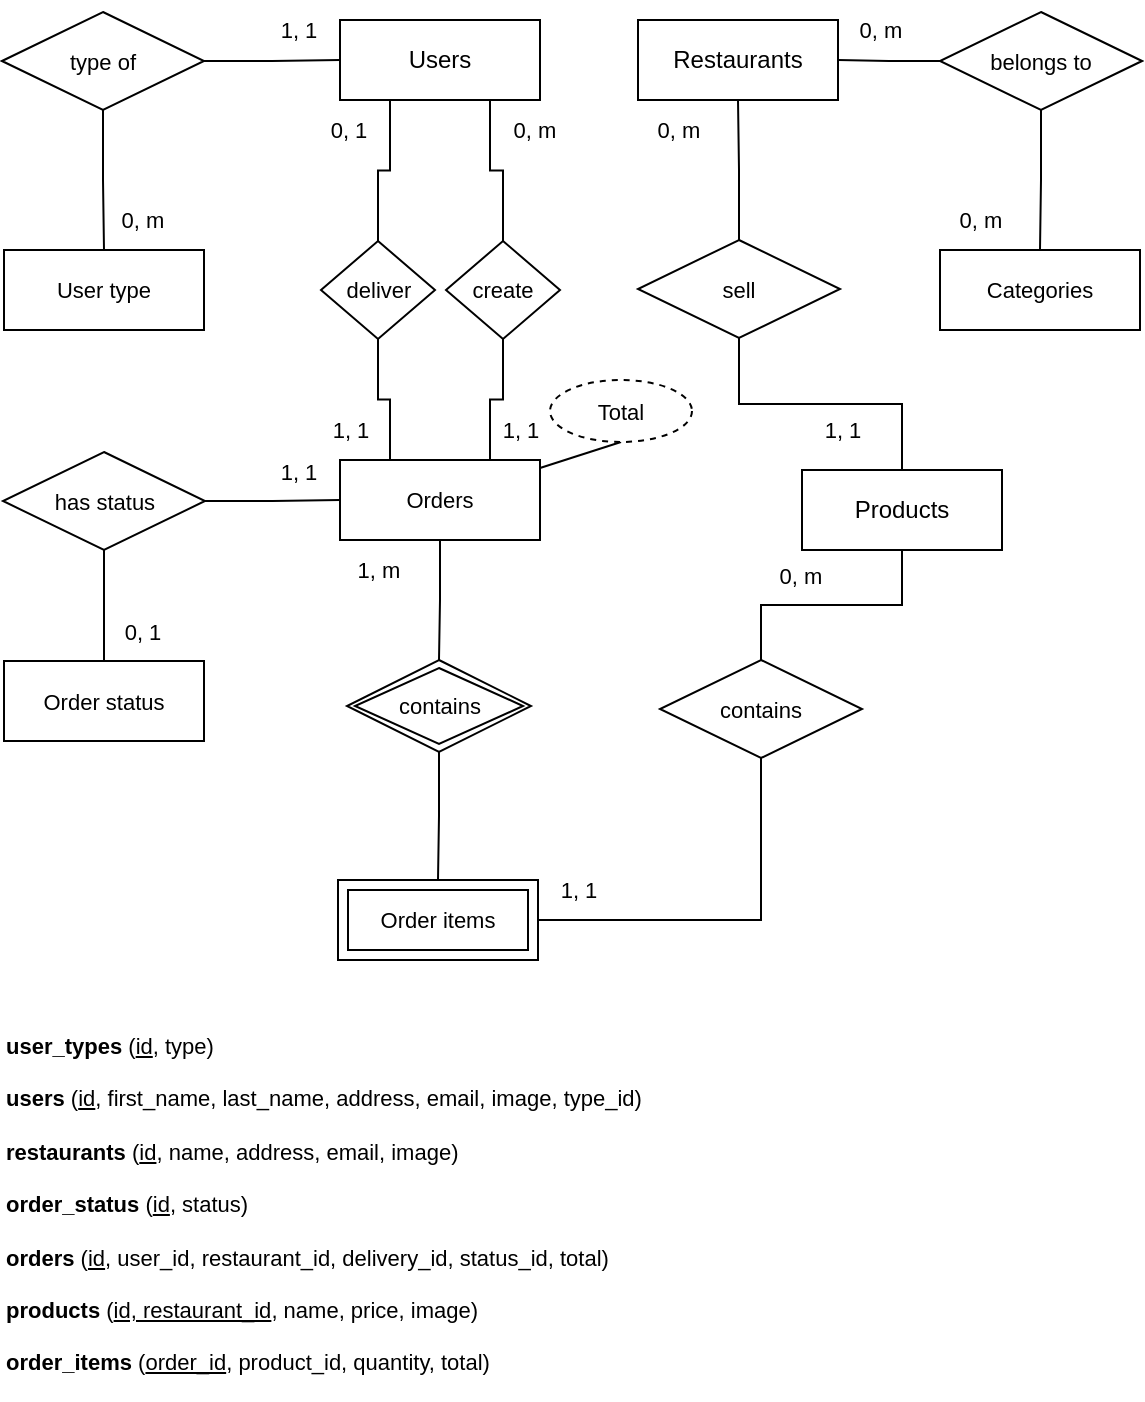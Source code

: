 <mxfile version="24.6.1" type="device">
  <diagram id="R2lEEEUBdFMjLlhIrx00" name="Page-1">
    <mxGraphModel dx="658" dy="501" grid="1" gridSize="10" guides="1" tooltips="1" connect="1" arrows="1" fold="1" page="1" pageScale="1" pageWidth="850" pageHeight="1100" math="0" shadow="0" extFonts="Permanent Marker^https://fonts.googleapis.com/css?family=Permanent+Marker">
      <root>
        <mxCell id="0" />
        <mxCell id="1" parent="0" />
        <mxCell id="Yes6S0NPDf8ja0InqqHs-1" value="Restaurants" style="whiteSpace=wrap;html=1;align=center;" vertex="1" parent="1">
          <mxGeometry x="469" y="360" width="100" height="40" as="geometry" />
        </mxCell>
        <mxCell id="Yes6S0NPDf8ja0InqqHs-3" value="Users" style="whiteSpace=wrap;html=1;align=center;" vertex="1" parent="1">
          <mxGeometry x="320" y="360" width="100" height="40" as="geometry" />
        </mxCell>
        <mxCell id="Yes6S0NPDf8ja0InqqHs-18" value="Products" style="whiteSpace=wrap;html=1;align=center;" vertex="1" parent="1">
          <mxGeometry x="551" y="585" width="100" height="40" as="geometry" />
        </mxCell>
        <mxCell id="Yes6S0NPDf8ja0InqqHs-20" style="edgeStyle=orthogonalEdgeStyle;rounded=0;orthogonalLoop=1;jettySize=auto;html=1;entryX=0.5;entryY=1;entryDx=0;entryDy=0;endArrow=none;endFill=0;" edge="1" parent="1" source="Yes6S0NPDf8ja0InqqHs-19" target="Yes6S0NPDf8ja0InqqHs-1">
          <mxGeometry relative="1" as="geometry" />
        </mxCell>
        <mxCell id="Yes6S0NPDf8ja0InqqHs-21" style="edgeStyle=orthogonalEdgeStyle;shape=connector;rounded=0;orthogonalLoop=1;jettySize=auto;html=1;entryX=0.5;entryY=0;entryDx=0;entryDy=0;strokeColor=default;align=center;verticalAlign=middle;fontFamily=Helvetica;fontSize=11;fontColor=default;labelBackgroundColor=default;endArrow=none;endFill=0;" edge="1" parent="1" source="Yes6S0NPDf8ja0InqqHs-19" target="Yes6S0NPDf8ja0InqqHs-18">
          <mxGeometry relative="1" as="geometry" />
        </mxCell>
        <mxCell id="Yes6S0NPDf8ja0InqqHs-19" value="sell" style="shape=rhombus;perimeter=rhombusPerimeter;whiteSpace=wrap;html=1;align=center;fontFamily=Helvetica;fontSize=11;fontColor=default;labelBackgroundColor=default;" vertex="1" parent="1">
          <mxGeometry x="469" y="470" width="101" height="49" as="geometry" />
        </mxCell>
        <mxCell id="Yes6S0NPDf8ja0InqqHs-25" style="edgeStyle=orthogonalEdgeStyle;shape=connector;rounded=0;orthogonalLoop=1;jettySize=auto;html=1;entryX=0.5;entryY=1;entryDx=0;entryDy=0;strokeColor=default;align=center;verticalAlign=middle;fontFamily=Helvetica;fontSize=11;fontColor=default;labelBackgroundColor=default;endArrow=none;endFill=0;exitX=0.75;exitY=0;exitDx=0;exitDy=0;" edge="1" parent="1" source="Yes6S0NPDf8ja0InqqHs-22" target="Yes6S0NPDf8ja0InqqHs-23">
          <mxGeometry relative="1" as="geometry" />
        </mxCell>
        <mxCell id="Yes6S0NPDf8ja0InqqHs-28" style="edgeStyle=orthogonalEdgeStyle;shape=connector;rounded=0;orthogonalLoop=1;jettySize=auto;html=1;entryX=0.5;entryY=0;entryDx=0;entryDy=0;strokeColor=default;align=center;verticalAlign=middle;fontFamily=Helvetica;fontSize=11;fontColor=default;labelBackgroundColor=default;endArrow=none;endFill=0;" edge="1" parent="1" source="Yes6S0NPDf8ja0InqqHs-22" target="Yes6S0NPDf8ja0InqqHs-26">
          <mxGeometry relative="1" as="geometry" />
        </mxCell>
        <mxCell id="Yes6S0NPDf8ja0InqqHs-35" style="shape=connector;rounded=0;orthogonalLoop=1;jettySize=auto;html=1;entryX=0.5;entryY=1;entryDx=0;entryDy=0;strokeColor=default;align=center;verticalAlign=middle;fontFamily=Helvetica;fontSize=11;fontColor=default;labelBackgroundColor=default;endArrow=none;endFill=0;" edge="1" parent="1" source="Yes6S0NPDf8ja0InqqHs-22" target="Yes6S0NPDf8ja0InqqHs-34">
          <mxGeometry relative="1" as="geometry" />
        </mxCell>
        <mxCell id="Yes6S0NPDf8ja0InqqHs-22" value="Orders" style="whiteSpace=wrap;html=1;align=center;fontFamily=Helvetica;fontSize=11;fontColor=default;labelBackgroundColor=default;" vertex="1" parent="1">
          <mxGeometry x="320" y="580" width="100" height="40" as="geometry" />
        </mxCell>
        <mxCell id="Yes6S0NPDf8ja0InqqHs-24" style="edgeStyle=orthogonalEdgeStyle;shape=connector;rounded=0;orthogonalLoop=1;jettySize=auto;html=1;entryX=0.75;entryY=1;entryDx=0;entryDy=0;strokeColor=default;align=center;verticalAlign=middle;fontFamily=Helvetica;fontSize=11;fontColor=default;labelBackgroundColor=default;endArrow=none;endFill=0;" edge="1" parent="1" source="Yes6S0NPDf8ja0InqqHs-23" target="Yes6S0NPDf8ja0InqqHs-3">
          <mxGeometry relative="1" as="geometry" />
        </mxCell>
        <mxCell id="Yes6S0NPDf8ja0InqqHs-23" value="create" style="shape=rhombus;perimeter=rhombusPerimeter;whiteSpace=wrap;html=1;align=center;fontFamily=Helvetica;fontSize=11;fontColor=default;labelBackgroundColor=default;" vertex="1" parent="1">
          <mxGeometry x="373" y="470.5" width="57" height="49" as="geometry" />
        </mxCell>
        <mxCell id="Yes6S0NPDf8ja0InqqHs-29" style="edgeStyle=orthogonalEdgeStyle;shape=connector;rounded=0;orthogonalLoop=1;jettySize=auto;html=1;entryX=0.5;entryY=0;entryDx=0;entryDy=0;strokeColor=default;align=center;verticalAlign=middle;fontFamily=Helvetica;fontSize=11;fontColor=default;labelBackgroundColor=default;endArrow=none;endFill=0;" edge="1" parent="1" source="Yes6S0NPDf8ja0InqqHs-26" target="Yes6S0NPDf8ja0InqqHs-30">
          <mxGeometry relative="1" as="geometry">
            <mxPoint x="370" y="800" as="targetPoint" />
          </mxGeometry>
        </mxCell>
        <mxCell id="Yes6S0NPDf8ja0InqqHs-26" value="contains" style="shape=rhombus;double=1;perimeter=rhombusPerimeter;whiteSpace=wrap;html=1;align=center;fontFamily=Helvetica;fontSize=11;fontColor=default;labelBackgroundColor=default;" vertex="1" parent="1">
          <mxGeometry x="323.5" y="680" width="92" height="46" as="geometry" />
        </mxCell>
        <mxCell id="Yes6S0NPDf8ja0InqqHs-30" value="Order items" style="shape=ext;margin=3;double=1;whiteSpace=wrap;html=1;align=center;fontFamily=Helvetica;fontSize=11;fontColor=default;labelBackgroundColor=default;" vertex="1" parent="1">
          <mxGeometry x="319" y="790" width="100" height="40" as="geometry" />
        </mxCell>
        <mxCell id="Yes6S0NPDf8ja0InqqHs-32" style="edgeStyle=orthogonalEdgeStyle;shape=connector;rounded=0;orthogonalLoop=1;jettySize=auto;html=1;entryX=0.5;entryY=1;entryDx=0;entryDy=0;strokeColor=default;align=center;verticalAlign=middle;fontFamily=Helvetica;fontSize=11;fontColor=default;labelBackgroundColor=default;endArrow=none;endFill=0;exitX=0.5;exitY=0;exitDx=0;exitDy=0;" edge="1" parent="1" source="Yes6S0NPDf8ja0InqqHs-31" target="Yes6S0NPDf8ja0InqqHs-18">
          <mxGeometry relative="1" as="geometry" />
        </mxCell>
        <mxCell id="Yes6S0NPDf8ja0InqqHs-33" style="edgeStyle=orthogonalEdgeStyle;shape=connector;rounded=0;orthogonalLoop=1;jettySize=auto;html=1;entryX=1;entryY=0.5;entryDx=0;entryDy=0;strokeColor=default;align=center;verticalAlign=middle;fontFamily=Helvetica;fontSize=11;fontColor=default;labelBackgroundColor=default;endArrow=none;endFill=0;exitX=0.5;exitY=1;exitDx=0;exitDy=0;" edge="1" parent="1" source="Yes6S0NPDf8ja0InqqHs-31" target="Yes6S0NPDf8ja0InqqHs-30">
          <mxGeometry relative="1" as="geometry" />
        </mxCell>
        <mxCell id="Yes6S0NPDf8ja0InqqHs-31" value="contains" style="shape=rhombus;perimeter=rhombusPerimeter;whiteSpace=wrap;html=1;align=center;fontFamily=Helvetica;fontSize=11;fontColor=default;labelBackgroundColor=default;" vertex="1" parent="1">
          <mxGeometry x="480" y="680" width="101" height="49" as="geometry" />
        </mxCell>
        <mxCell id="Yes6S0NPDf8ja0InqqHs-34" value="Total" style="ellipse;whiteSpace=wrap;html=1;align=center;dashed=1;fontFamily=Helvetica;fontSize=11;fontColor=default;labelBackgroundColor=default;" vertex="1" parent="1">
          <mxGeometry x="425" y="540" width="71" height="31" as="geometry" />
        </mxCell>
        <mxCell id="Yes6S0NPDf8ja0InqqHs-51" value="User type" style="whiteSpace=wrap;html=1;align=center;fontFamily=Helvetica;fontSize=11;fontColor=default;labelBackgroundColor=default;" vertex="1" parent="1">
          <mxGeometry x="152" y="475" width="100" height="40" as="geometry" />
        </mxCell>
        <mxCell id="Yes6S0NPDf8ja0InqqHs-53" style="edgeStyle=orthogonalEdgeStyle;shape=connector;rounded=0;orthogonalLoop=1;jettySize=auto;html=1;entryX=0.5;entryY=0;entryDx=0;entryDy=0;strokeColor=default;align=center;verticalAlign=middle;fontFamily=Helvetica;fontSize=11;fontColor=default;labelBackgroundColor=default;endArrow=none;endFill=0;" edge="1" parent="1" source="Yes6S0NPDf8ja0InqqHs-52" target="Yes6S0NPDf8ja0InqqHs-51">
          <mxGeometry relative="1" as="geometry" />
        </mxCell>
        <mxCell id="Yes6S0NPDf8ja0InqqHs-54" style="edgeStyle=orthogonalEdgeStyle;shape=connector;rounded=0;orthogonalLoop=1;jettySize=auto;html=1;entryX=0;entryY=0.5;entryDx=0;entryDy=0;strokeColor=default;align=center;verticalAlign=middle;fontFamily=Helvetica;fontSize=11;fontColor=default;labelBackgroundColor=default;endArrow=none;endFill=0;" edge="1" parent="1" source="Yes6S0NPDf8ja0InqqHs-52" target="Yes6S0NPDf8ja0InqqHs-3">
          <mxGeometry relative="1" as="geometry" />
        </mxCell>
        <mxCell id="Yes6S0NPDf8ja0InqqHs-52" value="type of" style="shape=rhombus;perimeter=rhombusPerimeter;whiteSpace=wrap;html=1;align=center;fontFamily=Helvetica;fontSize=11;fontColor=default;labelBackgroundColor=default;" vertex="1" parent="1">
          <mxGeometry x="151" y="356" width="101" height="49" as="geometry" />
        </mxCell>
        <mxCell id="Yes6S0NPDf8ja0InqqHs-55" value="1, 1" style="text;html=1;align=center;verticalAlign=middle;resizable=0;points=[];autosize=1;strokeColor=none;fillColor=none;fontFamily=Helvetica;fontSize=11;fontColor=default;labelBackgroundColor=default;" vertex="1" parent="1">
          <mxGeometry x="279" y="350" width="40" height="30" as="geometry" />
        </mxCell>
        <mxCell id="Yes6S0NPDf8ja0InqqHs-56" value="0, m" style="text;html=1;align=center;verticalAlign=middle;resizable=0;points=[];autosize=1;strokeColor=none;fillColor=none;fontFamily=Helvetica;fontSize=11;fontColor=default;labelBackgroundColor=default;" vertex="1" parent="1">
          <mxGeometry x="201" y="445" width="40" height="30" as="geometry" />
        </mxCell>
        <mxCell id="Yes6S0NPDf8ja0InqqHs-57" value="0, m" style="text;html=1;align=center;verticalAlign=middle;resizable=0;points=[];autosize=1;strokeColor=none;fillColor=none;fontFamily=Helvetica;fontSize=11;fontColor=default;labelBackgroundColor=default;" vertex="1" parent="1">
          <mxGeometry x="397" y="400" width="40" height="30" as="geometry" />
        </mxCell>
        <mxCell id="Yes6S0NPDf8ja0InqqHs-58" value="1, 1" style="text;html=1;align=center;verticalAlign=middle;resizable=0;points=[];autosize=1;strokeColor=none;fillColor=none;fontFamily=Helvetica;fontSize=11;fontColor=default;labelBackgroundColor=default;" vertex="1" parent="1">
          <mxGeometry x="390" y="550" width="40" height="30" as="geometry" />
        </mxCell>
        <mxCell id="Yes6S0NPDf8ja0InqqHs-59" value="1, m" style="text;html=1;align=center;verticalAlign=middle;resizable=0;points=[];autosize=1;strokeColor=none;fillColor=none;fontFamily=Helvetica;fontSize=11;fontColor=default;labelBackgroundColor=default;" vertex="1" parent="1">
          <mxGeometry x="319" y="620" width="40" height="30" as="geometry" />
        </mxCell>
        <mxCell id="Yes6S0NPDf8ja0InqqHs-60" value="1, 1" style="text;html=1;align=center;verticalAlign=middle;resizable=0;points=[];autosize=1;strokeColor=none;fillColor=none;fontFamily=Helvetica;fontSize=11;fontColor=default;labelBackgroundColor=default;" vertex="1" parent="1">
          <mxGeometry x="419" y="780" width="40" height="30" as="geometry" />
        </mxCell>
        <mxCell id="Yes6S0NPDf8ja0InqqHs-61" value="0, m" style="text;html=1;align=center;verticalAlign=middle;resizable=0;points=[];autosize=1;strokeColor=none;fillColor=none;fontFamily=Helvetica;fontSize=11;fontColor=default;labelBackgroundColor=default;" vertex="1" parent="1">
          <mxGeometry x="530" y="623" width="40" height="30" as="geometry" />
        </mxCell>
        <mxCell id="Yes6S0NPDf8ja0InqqHs-62" value="1, 1" style="text;html=1;align=center;verticalAlign=middle;resizable=0;points=[];autosize=1;strokeColor=none;fillColor=none;fontFamily=Helvetica;fontSize=11;fontColor=default;labelBackgroundColor=default;" vertex="1" parent="1">
          <mxGeometry x="551" y="550" width="40" height="30" as="geometry" />
        </mxCell>
        <mxCell id="Yes6S0NPDf8ja0InqqHs-63" value="0, m" style="text;html=1;align=center;verticalAlign=middle;resizable=0;points=[];autosize=1;strokeColor=none;fillColor=none;fontFamily=Helvetica;fontSize=11;fontColor=default;labelBackgroundColor=default;" vertex="1" parent="1">
          <mxGeometry x="469" y="400" width="40" height="30" as="geometry" />
        </mxCell>
        <mxCell id="Yes6S0NPDf8ja0InqqHs-64" value="&lt;div&gt;&lt;b&gt;user_types&lt;/b&gt; (&lt;u&gt;id&lt;/u&gt;, type)&lt;br&gt;&lt;/div&gt;&lt;div&gt;&lt;br&gt;&lt;/div&gt;&lt;b&gt;users&lt;/b&gt; (&lt;u&gt;id&lt;/u&gt;, first_name, last_name, address, email, image, type_id)&lt;div&gt;&lt;br&gt;&lt;/div&gt;&lt;div&gt;&lt;b&gt;restaurants&lt;/b&gt; (&lt;u&gt;id&lt;/u&gt;, name, address, email, image)&lt;/div&gt;&lt;div&gt;&lt;br&gt;&lt;/div&gt;&lt;div&gt;&lt;b&gt;order_status&lt;/b&gt; (&lt;u&gt;id&lt;/u&gt;, status)&lt;/div&gt;&lt;div&gt;&lt;br&gt;&lt;/div&gt;&lt;div&gt;&lt;b&gt;orders&lt;/b&gt; (&lt;u&gt;id&lt;/u&gt;, user_id, restaurant_id, delivery_id, status_id, total)&lt;/div&gt;&lt;div&gt;&lt;br&gt;&lt;/div&gt;&lt;div&gt;&lt;b&gt;products&lt;/b&gt; (&lt;u&gt;id, restaurant_id&lt;/u&gt;, name, price, image)&lt;/div&gt;&lt;div&gt;&lt;br&gt;&lt;/div&gt;&lt;div&gt;&lt;b&gt;order_items&lt;/b&gt; (&lt;u&gt;order_id&lt;/u&gt;, product_id, quantity, total)&lt;/div&gt;" style="text;html=1;align=left;verticalAlign=top;whiteSpace=wrap;rounded=0;fontFamily=Helvetica;fontSize=11;fontColor=default;labelBackgroundColor=default;" vertex="1" parent="1">
          <mxGeometry x="151" y="860" width="339" height="190" as="geometry" />
        </mxCell>
        <mxCell id="Yes6S0NPDf8ja0InqqHs-67" style="edgeStyle=orthogonalEdgeStyle;shape=connector;rounded=0;orthogonalLoop=1;jettySize=auto;html=1;entryX=0.5;entryY=0;entryDx=0;entryDy=0;strokeColor=default;align=center;verticalAlign=middle;fontFamily=Helvetica;fontSize=11;fontColor=default;labelBackgroundColor=default;endArrow=none;endFill=0;" edge="1" parent="1" source="Yes6S0NPDf8ja0InqqHs-65" target="Yes6S0NPDf8ja0InqqHs-66">
          <mxGeometry relative="1" as="geometry" />
        </mxCell>
        <mxCell id="Yes6S0NPDf8ja0InqqHs-68" style="edgeStyle=orthogonalEdgeStyle;shape=connector;rounded=0;orthogonalLoop=1;jettySize=auto;html=1;entryX=1;entryY=0.5;entryDx=0;entryDy=0;strokeColor=default;align=center;verticalAlign=middle;fontFamily=Helvetica;fontSize=11;fontColor=default;labelBackgroundColor=default;endArrow=none;endFill=0;" edge="1" parent="1" source="Yes6S0NPDf8ja0InqqHs-65" target="Yes6S0NPDf8ja0InqqHs-1">
          <mxGeometry relative="1" as="geometry" />
        </mxCell>
        <mxCell id="Yes6S0NPDf8ja0InqqHs-65" value="belongs to" style="shape=rhombus;perimeter=rhombusPerimeter;whiteSpace=wrap;html=1;align=center;fontFamily=Helvetica;fontSize=11;fontColor=default;labelBackgroundColor=default;" vertex="1" parent="1">
          <mxGeometry x="620" y="356" width="101" height="49" as="geometry" />
        </mxCell>
        <mxCell id="Yes6S0NPDf8ja0InqqHs-66" value="Categories" style="whiteSpace=wrap;html=1;align=center;fontFamily=Helvetica;fontSize=11;fontColor=default;labelBackgroundColor=default;" vertex="1" parent="1">
          <mxGeometry x="620" y="475" width="100" height="40" as="geometry" />
        </mxCell>
        <mxCell id="Yes6S0NPDf8ja0InqqHs-69" value="0, m" style="text;html=1;align=center;verticalAlign=middle;resizable=0;points=[];autosize=1;strokeColor=none;fillColor=none;fontFamily=Helvetica;fontSize=11;fontColor=default;labelBackgroundColor=default;" vertex="1" parent="1">
          <mxGeometry x="570" y="350" width="40" height="30" as="geometry" />
        </mxCell>
        <mxCell id="Yes6S0NPDf8ja0InqqHs-70" value="0, m" style="text;html=1;align=center;verticalAlign=middle;resizable=0;points=[];autosize=1;strokeColor=none;fillColor=none;fontFamily=Helvetica;fontSize=11;fontColor=default;labelBackgroundColor=default;" vertex="1" parent="1">
          <mxGeometry x="620" y="444.5" width="40" height="30" as="geometry" />
        </mxCell>
        <mxCell id="Yes6S0NPDf8ja0InqqHs-71" style="edgeStyle=orthogonalEdgeStyle;shape=connector;rounded=0;orthogonalLoop=1;jettySize=auto;html=1;entryX=0.5;entryY=1;entryDx=0;entryDy=0;strokeColor=default;align=center;verticalAlign=middle;fontFamily=Helvetica;fontSize=11;fontColor=default;labelBackgroundColor=default;endArrow=none;endFill=0;exitX=0.25;exitY=0;exitDx=0;exitDy=0;" edge="1" parent="1" target="Yes6S0NPDf8ja0InqqHs-73" source="Yes6S0NPDf8ja0InqqHs-22">
          <mxGeometry relative="1" as="geometry">
            <mxPoint x="310" y="580" as="sourcePoint" />
          </mxGeometry>
        </mxCell>
        <mxCell id="Yes6S0NPDf8ja0InqqHs-72" style="edgeStyle=orthogonalEdgeStyle;shape=connector;rounded=0;orthogonalLoop=1;jettySize=auto;html=1;entryX=0.25;entryY=1;entryDx=0;entryDy=0;strokeColor=default;align=center;verticalAlign=middle;fontFamily=Helvetica;fontSize=11;fontColor=default;labelBackgroundColor=default;endArrow=none;endFill=0;" edge="1" parent="1" source="Yes6S0NPDf8ja0InqqHs-73" target="Yes6S0NPDf8ja0InqqHs-3">
          <mxGeometry relative="1" as="geometry">
            <mxPoint x="309.5" y="400.0" as="targetPoint" />
          </mxGeometry>
        </mxCell>
        <mxCell id="Yes6S0NPDf8ja0InqqHs-73" value="deliver" style="shape=rhombus;perimeter=rhombusPerimeter;whiteSpace=wrap;html=1;align=center;fontFamily=Helvetica;fontSize=11;fontColor=default;labelBackgroundColor=default;" vertex="1" parent="1">
          <mxGeometry x="310.5" y="470.5" width="57" height="49" as="geometry" />
        </mxCell>
        <mxCell id="Yes6S0NPDf8ja0InqqHs-74" value="1, 1" style="text;html=1;align=center;verticalAlign=middle;resizable=0;points=[];autosize=1;strokeColor=none;fillColor=none;fontFamily=Helvetica;fontSize=11;fontColor=default;labelBackgroundColor=default;" vertex="1" parent="1">
          <mxGeometry x="304.5" y="550" width="40" height="30" as="geometry" />
        </mxCell>
        <mxCell id="Yes6S0NPDf8ja0InqqHs-75" value="0, 1" style="text;html=1;align=center;verticalAlign=middle;resizable=0;points=[];autosize=1;strokeColor=none;fillColor=none;fontFamily=Helvetica;fontSize=11;fontColor=default;labelBackgroundColor=default;" vertex="1" parent="1">
          <mxGeometry x="303.5" y="400" width="40" height="30" as="geometry" />
        </mxCell>
        <mxCell id="Yes6S0NPDf8ja0InqqHs-78" style="edgeStyle=orthogonalEdgeStyle;shape=connector;rounded=0;orthogonalLoop=1;jettySize=auto;html=1;entryX=0.5;entryY=1;entryDx=0;entryDy=0;strokeColor=default;align=center;verticalAlign=middle;fontFamily=Helvetica;fontSize=11;fontColor=default;labelBackgroundColor=default;endArrow=none;endFill=0;" edge="1" parent="1" source="Yes6S0NPDf8ja0InqqHs-76" target="Yes6S0NPDf8ja0InqqHs-77">
          <mxGeometry relative="1" as="geometry" />
        </mxCell>
        <mxCell id="Yes6S0NPDf8ja0InqqHs-76" value="Order status" style="whiteSpace=wrap;html=1;align=center;fontFamily=Helvetica;fontSize=11;fontColor=default;labelBackgroundColor=default;" vertex="1" parent="1">
          <mxGeometry x="152" y="680.5" width="100" height="40" as="geometry" />
        </mxCell>
        <mxCell id="Yes6S0NPDf8ja0InqqHs-79" style="edgeStyle=orthogonalEdgeStyle;shape=connector;rounded=0;orthogonalLoop=1;jettySize=auto;html=1;entryX=0;entryY=0.5;entryDx=0;entryDy=0;strokeColor=default;align=center;verticalAlign=middle;fontFamily=Helvetica;fontSize=11;fontColor=default;labelBackgroundColor=default;endArrow=none;endFill=0;" edge="1" parent="1" source="Yes6S0NPDf8ja0InqqHs-77" target="Yes6S0NPDf8ja0InqqHs-22">
          <mxGeometry relative="1" as="geometry" />
        </mxCell>
        <mxCell id="Yes6S0NPDf8ja0InqqHs-77" value="has status" style="shape=rhombus;perimeter=rhombusPerimeter;whiteSpace=wrap;html=1;align=center;fontFamily=Helvetica;fontSize=11;fontColor=default;labelBackgroundColor=default;" vertex="1" parent="1">
          <mxGeometry x="151.5" y="576" width="101" height="49" as="geometry" />
        </mxCell>
        <mxCell id="Yes6S0NPDf8ja0InqqHs-80" value="1, 1" style="text;html=1;align=center;verticalAlign=middle;resizable=0;points=[];autosize=1;strokeColor=none;fillColor=none;fontFamily=Helvetica;fontSize=11;fontColor=default;labelBackgroundColor=default;" vertex="1" parent="1">
          <mxGeometry x="279" y="571" width="40" height="30" as="geometry" />
        </mxCell>
        <mxCell id="Yes6S0NPDf8ja0InqqHs-81" value="0, 1" style="text;html=1;align=center;verticalAlign=middle;resizable=0;points=[];autosize=1;strokeColor=none;fillColor=none;fontFamily=Helvetica;fontSize=11;fontColor=default;labelBackgroundColor=default;" vertex="1" parent="1">
          <mxGeometry x="201" y="650.5" width="40" height="30" as="geometry" />
        </mxCell>
      </root>
    </mxGraphModel>
  </diagram>
</mxfile>
